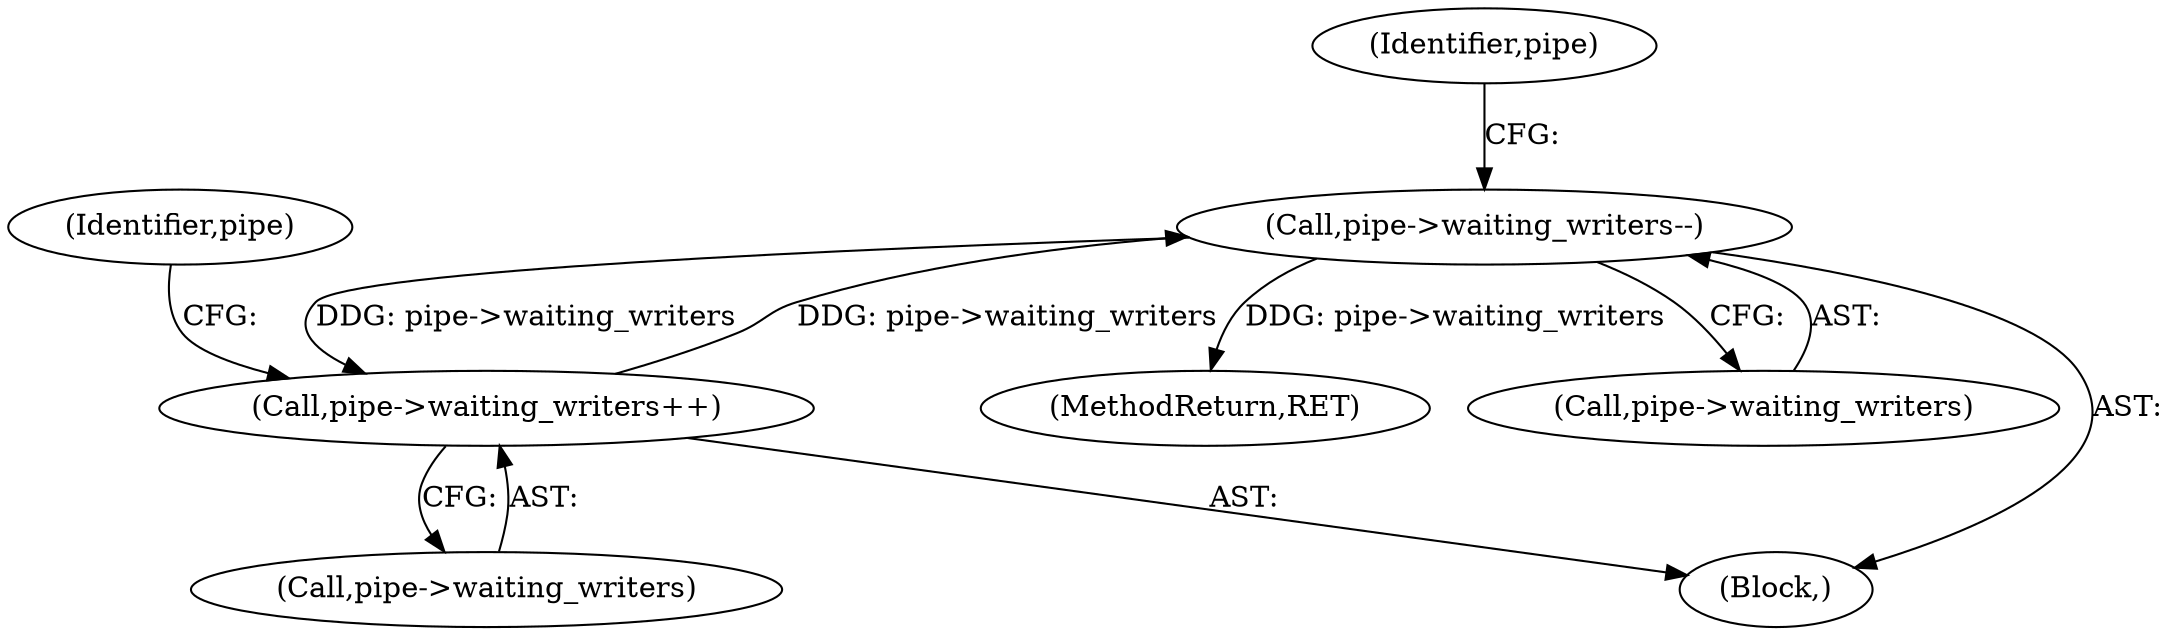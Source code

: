digraph "0_linux_f0d1bec9d58d4c038d0ac958c9af82be6eb18045_1@API" {
"1000504" [label="(Call,pipe->waiting_writers--)"];
"1000498" [label="(Call,pipe->waiting_writers++)"];
"1000504" [label="(Call,pipe->waiting_writers--)"];
"1000557" [label="(MethodReturn,RET)"];
"1000505" [label="(Call,pipe->waiting_writers)"];
"1000504" [label="(Call,pipe->waiting_writers--)"];
"1000499" [label="(Call,pipe->waiting_writers)"];
"1000503" [label="(Identifier,pipe)"];
"1000498" [label="(Call,pipe->waiting_writers++)"];
"1000279" [label="(Identifier,pipe)"];
"1000274" [label="(Block,)"];
"1000504" -> "1000274"  [label="AST: "];
"1000504" -> "1000505"  [label="CFG: "];
"1000505" -> "1000504"  [label="AST: "];
"1000279" -> "1000504"  [label="CFG: "];
"1000504" -> "1000557"  [label="DDG: pipe->waiting_writers"];
"1000504" -> "1000498"  [label="DDG: pipe->waiting_writers"];
"1000498" -> "1000504"  [label="DDG: pipe->waiting_writers"];
"1000498" -> "1000274"  [label="AST: "];
"1000498" -> "1000499"  [label="CFG: "];
"1000499" -> "1000498"  [label="AST: "];
"1000503" -> "1000498"  [label="CFG: "];
}
